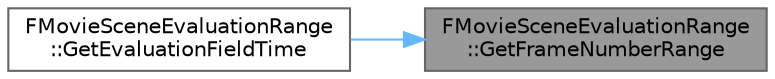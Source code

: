 digraph "FMovieSceneEvaluationRange::GetFrameNumberRange"
{
 // INTERACTIVE_SVG=YES
 // LATEX_PDF_SIZE
  bgcolor="transparent";
  edge [fontname=Helvetica,fontsize=10,labelfontname=Helvetica,labelfontsize=10];
  node [fontname=Helvetica,fontsize=10,shape=box,height=0.2,width=0.4];
  rankdir="RL";
  Node1 [id="Node000001",label="FMovieSceneEvaluationRange\l::GetFrameNumberRange",height=0.2,width=0.4,color="gray40", fillcolor="grey60", style="filled", fontcolor="black",tooltip="Get the range of frame numbers traversed over this evaluation range, not including partial frames."];
  Node1 -> Node2 [id="edge1_Node000001_Node000002",dir="back",color="steelblue1",style="solid",tooltip=" "];
  Node2 [id="Node000002",label="FMovieSceneEvaluationRange\l::GetEvaluationFieldTime",height=0.2,width=0.4,color="grey40", fillcolor="white", style="filled",URL="$de/dda/structFMovieSceneEvaluationRange.html#a6f85e1ab1e2393ae02c71e31994db5c1",tooltip="Get the current time to use for looking up within an evaluation field."];
}

